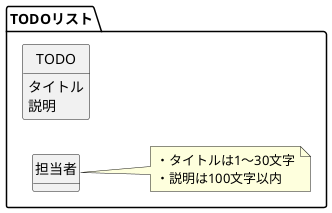 @startuml
left to right direction

hide circle
hide method

package TODOリスト {
    class TODO
    class 担当者

    note right: ・タイトルは1〜30文字\n・説明は100文字以内
    TODO : タイトル
    TODO : 説明
}
@enduml